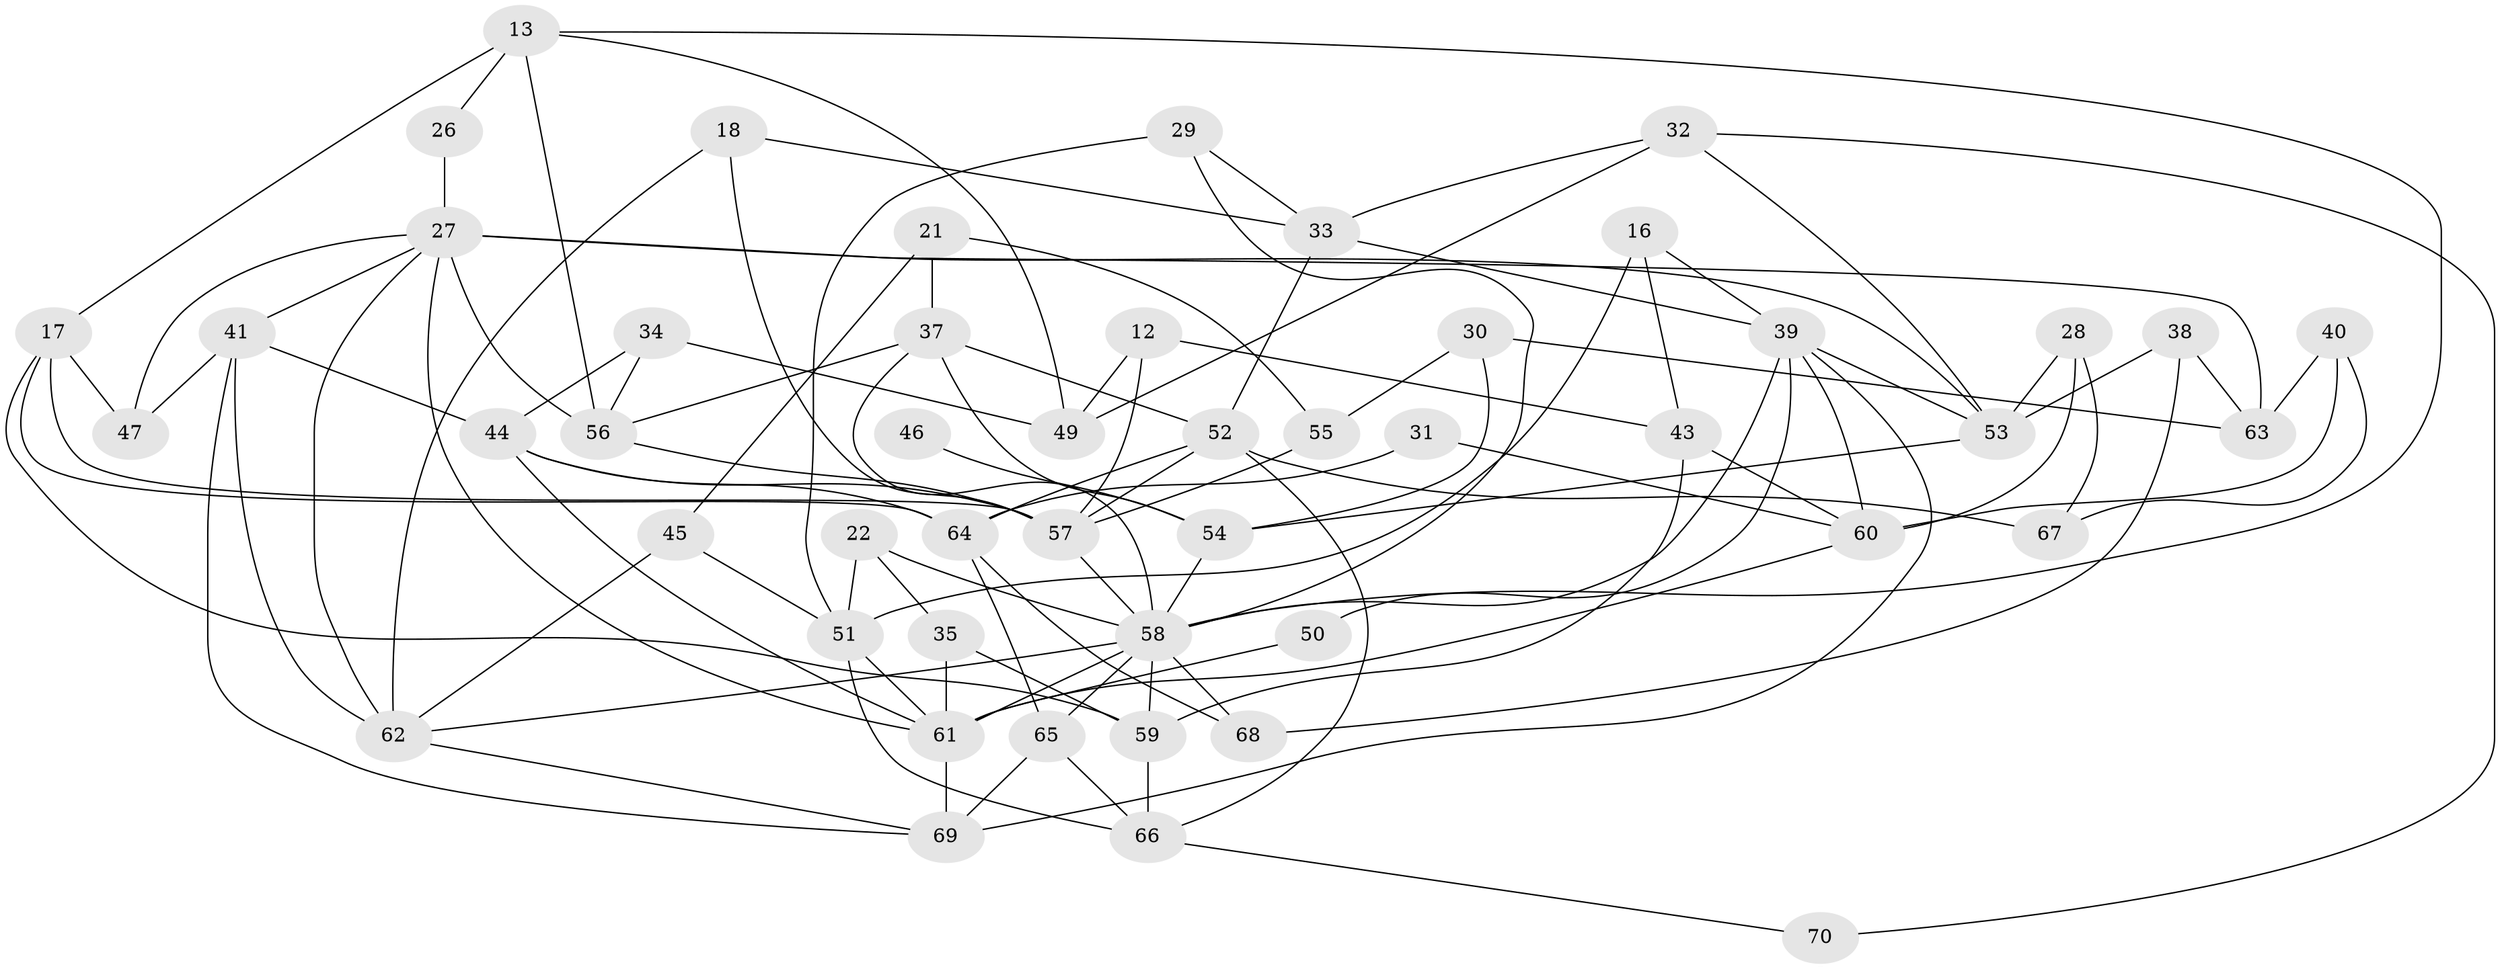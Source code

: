 // original degree distribution, {2: 0.12857142857142856, 4: 0.24285714285714285, 5: 0.18571428571428572, 3: 0.2857142857142857, 7: 0.04285714285714286, 6: 0.11428571428571428}
// Generated by graph-tools (version 1.1) at 2025/53/03/04/25 21:53:49]
// undirected, 49 vertices, 107 edges
graph export_dot {
graph [start="1"]
  node [color=gray90,style=filled];
  12;
  13;
  16;
  17 [super="+2"];
  18;
  21;
  22;
  26;
  27 [super="+6"];
  28;
  29;
  30;
  31;
  32;
  33;
  34;
  35 [super="+1"];
  37 [super="+8"];
  38;
  39 [super="+23"];
  40;
  41 [super="+15"];
  43;
  44;
  45;
  46;
  47;
  49 [super="+7"];
  50;
  51 [super="+36"];
  52;
  53 [super="+25"];
  54 [super="+20"];
  55;
  56 [super="+24"];
  57 [super="+19"];
  58 [super="+9+11+48"];
  59;
  60;
  61 [super="+42"];
  62;
  63;
  64;
  65;
  66;
  67;
  68;
  69;
  70;
  12 -- 57 [weight=2];
  12 -- 43;
  12 -- 49;
  13 -- 17;
  13 -- 26;
  13 -- 56;
  13 -- 49;
  13 -- 58;
  16 -- 39;
  16 -- 43;
  16 -- 51 [weight=2];
  17 -- 64;
  17 -- 47;
  17 -- 59;
  17 -- 57;
  18 -- 33;
  18 -- 57 [weight=2];
  18 -- 62;
  21 -- 45;
  21 -- 55;
  21 -- 37;
  22 -- 58;
  22 -- 51;
  22 -- 35;
  26 -- 27;
  27 -- 53 [weight=2];
  27 -- 62;
  27 -- 63;
  27 -- 41;
  27 -- 61;
  27 -- 47;
  27 -- 56;
  28 -- 60;
  28 -- 67;
  28 -- 53;
  29 -- 51 [weight=2];
  29 -- 33;
  29 -- 58;
  30 -- 54;
  30 -- 55;
  30 -- 63;
  31 -- 64;
  31 -- 60;
  32 -- 33;
  32 -- 70;
  32 -- 49;
  32 -- 53;
  33 -- 52;
  33 -- 39;
  34 -- 56;
  34 -- 44;
  34 -- 49;
  35 -- 61;
  35 -- 59;
  37 -- 52;
  37 -- 54;
  37 -- 58;
  37 -- 56;
  38 -- 63;
  38 -- 68;
  38 -- 53;
  39 -- 50;
  39 -- 58 [weight=2];
  39 -- 69;
  39 -- 53;
  39 -- 60;
  40 -- 60;
  40 -- 63;
  40 -- 67;
  41 -- 44;
  41 -- 69;
  41 -- 62;
  41 -- 47;
  43 -- 59;
  43 -- 60;
  44 -- 61;
  44 -- 64;
  44 -- 57;
  45 -- 62;
  45 -- 51;
  46 -- 54 [weight=2];
  50 -- 61;
  51 -- 66;
  51 -- 61;
  52 -- 66;
  52 -- 57;
  52 -- 64;
  52 -- 67;
  53 -- 54 [weight=2];
  54 -- 58 [weight=2];
  55 -- 57;
  56 -- 57;
  57 -- 58 [weight=2];
  58 -- 68;
  58 -- 61 [weight=2];
  58 -- 62;
  58 -- 65;
  58 -- 59;
  59 -- 66;
  60 -- 61;
  61 -- 69;
  62 -- 69;
  64 -- 68;
  64 -- 65;
  65 -- 66;
  65 -- 69;
  66 -- 70;
}
